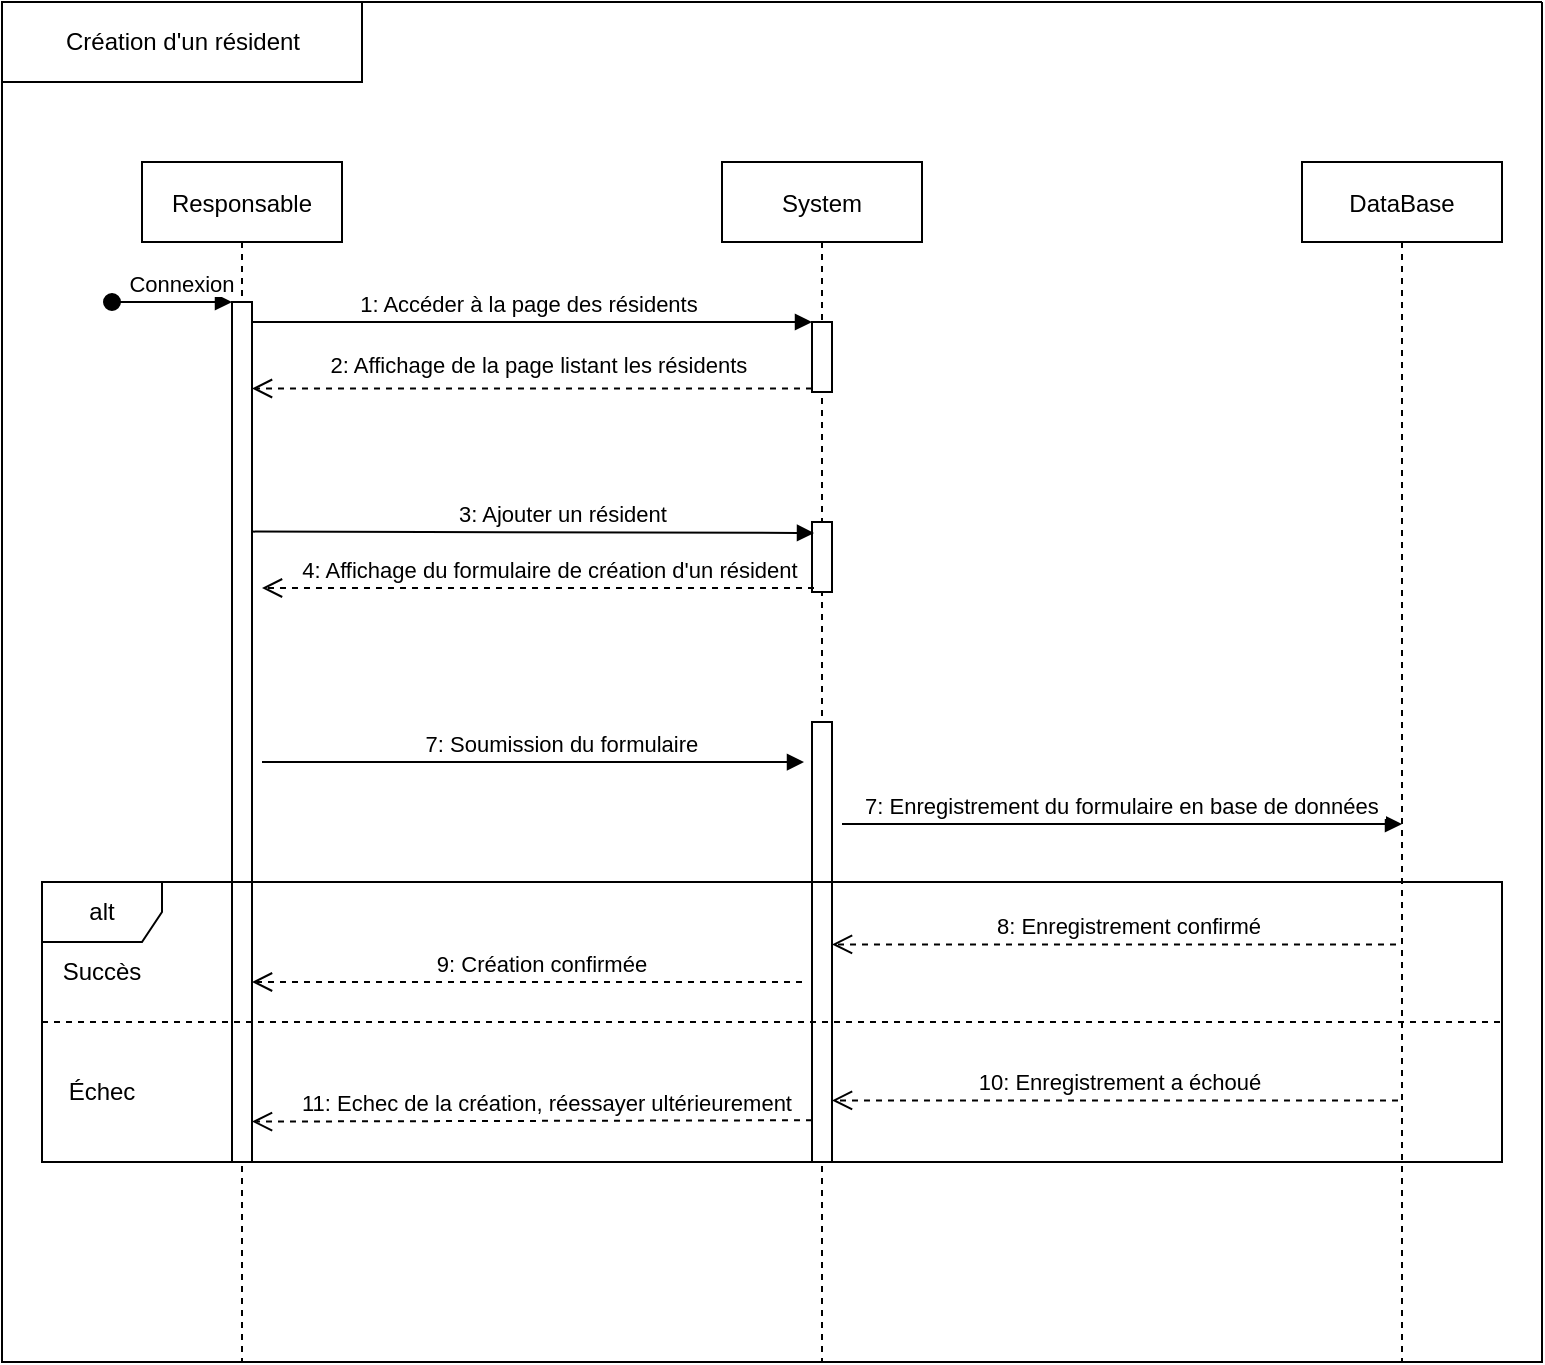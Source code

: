 <mxfile version="16.5.1" type="device"><diagram id="kgpKYQtTHZ0yAKxKKP6v" name="Page-1"><mxGraphModel dx="855" dy="669" grid="1" gridSize="10" guides="1" tooltips="1" connect="1" arrows="1" fold="1" page="1" pageScale="1" pageWidth="850" pageHeight="1100" math="0" shadow="0"><root><mxCell id="0"/><mxCell id="1" parent="0"/><mxCell id="t89U1owThFwBoDjAomtc-1" value="" style="swimlane;startSize=0;" parent="1" vertex="1"><mxGeometry x="40" y="30" width="770" height="680" as="geometry"/></mxCell><mxCell id="t89U1owThFwBoDjAomtc-3" value="Création d'un résident" style="text;strokeColor=default;fillColor=none;html=1;fontSize=12;fontStyle=0;verticalAlign=middle;align=center;labelBorderColor=none;" parent="t89U1owThFwBoDjAomtc-1" vertex="1"><mxGeometry width="180" height="40" as="geometry"/></mxCell><mxCell id="3nuBFxr9cyL0pnOWT2aG-5" value="System" style="shape=umlLifeline;perimeter=lifelinePerimeter;container=1;collapsible=0;recursiveResize=0;rounded=0;shadow=0;strokeWidth=1;" parent="t89U1owThFwBoDjAomtc-1" vertex="1"><mxGeometry x="360" y="80" width="100" height="600" as="geometry"/></mxCell><mxCell id="3nuBFxr9cyL0pnOWT2aG-6" value="" style="points=[];perimeter=orthogonalPerimeter;rounded=0;shadow=0;strokeWidth=1;" parent="3nuBFxr9cyL0pnOWT2aG-5" vertex="1"><mxGeometry x="45" y="80" width="10" height="35" as="geometry"/></mxCell><mxCell id="t89U1owThFwBoDjAomtc-6" value="" style="points=[];perimeter=orthogonalPerimeter;rounded=0;shadow=0;strokeWidth=1;" parent="3nuBFxr9cyL0pnOWT2aG-5" vertex="1"><mxGeometry x="45" y="180" width="10" height="35" as="geometry"/></mxCell><mxCell id="t89U1owThFwBoDjAomtc-12" value="" style="points=[];perimeter=orthogonalPerimeter;rounded=0;shadow=0;strokeWidth=1;" parent="3nuBFxr9cyL0pnOWT2aG-5" vertex="1"><mxGeometry x="45" y="280" width="10" height="220" as="geometry"/></mxCell><mxCell id="3nuBFxr9cyL0pnOWT2aG-1" value="Responsable" style="shape=umlLifeline;perimeter=lifelinePerimeter;container=1;collapsible=0;recursiveResize=0;rounded=0;shadow=0;strokeWidth=1;" parent="t89U1owThFwBoDjAomtc-1" vertex="1"><mxGeometry x="70" y="80" width="100" height="600" as="geometry"/></mxCell><mxCell id="3nuBFxr9cyL0pnOWT2aG-2" value="" style="points=[];perimeter=orthogonalPerimeter;rounded=0;shadow=0;strokeWidth=1;" parent="3nuBFxr9cyL0pnOWT2aG-1" vertex="1"><mxGeometry x="45" y="70" width="10" height="430" as="geometry"/></mxCell><mxCell id="3nuBFxr9cyL0pnOWT2aG-3" value="Connexion" style="verticalAlign=bottom;startArrow=oval;endArrow=block;startSize=8;shadow=0;strokeWidth=1;" parent="3nuBFxr9cyL0pnOWT2aG-1" target="3nuBFxr9cyL0pnOWT2aG-2" edge="1"><mxGeometry x="0.167" relative="1" as="geometry"><mxPoint x="-15" y="70" as="sourcePoint"/><mxPoint as="offset"/></mxGeometry></mxCell><mxCell id="3nuBFxr9cyL0pnOWT2aG-7" value="2: Affichage de la page listant les résidents " style="verticalAlign=bottom;endArrow=open;dashed=1;endSize=8;exitX=0;exitY=0.95;shadow=0;strokeWidth=1;" parent="t89U1owThFwBoDjAomtc-1" source="3nuBFxr9cyL0pnOWT2aG-6" target="3nuBFxr9cyL0pnOWT2aG-2" edge="1"><mxGeometry x="-0.036" y="-3" relative="1" as="geometry"><mxPoint x="235" y="196" as="targetPoint"/><mxPoint as="offset"/></mxGeometry></mxCell><mxCell id="3nuBFxr9cyL0pnOWT2aG-8" value="1: Accéder à la page des résidents " style="verticalAlign=bottom;endArrow=block;entryX=0;entryY=0;shadow=0;strokeWidth=1;" parent="t89U1owThFwBoDjAomtc-1" source="3nuBFxr9cyL0pnOWT2aG-2" target="3nuBFxr9cyL0pnOWT2aG-6" edge="1"><mxGeometry relative="1" as="geometry"><mxPoint x="235" y="120" as="sourcePoint"/></mxGeometry></mxCell><mxCell id="t89U1owThFwBoDjAomtc-4" value="DataBase" style="shape=umlLifeline;perimeter=lifelinePerimeter;container=1;collapsible=0;recursiveResize=0;rounded=0;shadow=0;strokeWidth=1;" parent="t89U1owThFwBoDjAomtc-1" vertex="1"><mxGeometry x="650" y="80" width="100" height="600" as="geometry"/></mxCell><mxCell id="t89U1owThFwBoDjAomtc-5" value="3: Ajouter un résident " style="verticalAlign=bottom;endArrow=block;shadow=0;strokeWidth=1;entryX=0.1;entryY=0.157;entryDx=0;entryDy=0;entryPerimeter=0;exitX=1;exitY=0.267;exitDx=0;exitDy=0;exitPerimeter=0;" parent="t89U1owThFwBoDjAomtc-1" target="t89U1owThFwBoDjAomtc-6" edge="1" source="3nuBFxr9cyL0pnOWT2aG-2"><mxGeometry x="0.109" relative="1" as="geometry"><mxPoint x="130" y="233" as="sourcePoint"/><mxPoint x="410" y="230" as="targetPoint"/><mxPoint x="1" as="offset"/></mxGeometry></mxCell><mxCell id="t89U1owThFwBoDjAomtc-8" value="4: Affichage du formulaire de création d'un résident " style="verticalAlign=bottom;endArrow=open;dashed=1;endSize=8;shadow=0;strokeWidth=1;exitX=0.1;exitY=0.943;exitDx=0;exitDy=0;exitPerimeter=0;" parent="t89U1owThFwBoDjAomtc-1" source="t89U1owThFwBoDjAomtc-6" edge="1"><mxGeometry x="-0.053" relative="1" as="geometry"><mxPoint x="130" y="293" as="targetPoint"/><mxPoint x="400" y="260" as="sourcePoint"/><mxPoint as="offset"/></mxGeometry></mxCell><mxCell id="t89U1owThFwBoDjAomtc-13" value="8: Enregistrement confirmé" style="verticalAlign=bottom;endArrow=open;dashed=1;endSize=8;shadow=0;strokeWidth=1;exitX=0.47;exitY=0.652;exitDx=0;exitDy=0;exitPerimeter=0;" parent="t89U1owThFwBoDjAomtc-1" source="t89U1owThFwBoDjAomtc-4" target="t89U1owThFwBoDjAomtc-12" edge="1"><mxGeometry x="-0.053" relative="1" as="geometry"><mxPoint x="420" y="449" as="targetPoint"/><mxPoint x="696" y="449" as="sourcePoint"/><mxPoint as="offset"/></mxGeometry></mxCell><mxCell id="t89U1owThFwBoDjAomtc-14" value="7: Soumission du formulaire " style="verticalAlign=bottom;endArrow=block;shadow=0;strokeWidth=1;entryX=-0.4;entryY=0.091;entryDx=0;entryDy=0;entryPerimeter=0;" parent="t89U1owThFwBoDjAomtc-1" target="t89U1owThFwBoDjAomtc-12" edge="1"><mxGeometry x="0.109" relative="1" as="geometry"><mxPoint x="130" y="380" as="sourcePoint"/><mxPoint x="400" y="370" as="targetPoint"/><mxPoint x="1" as="offset"/></mxGeometry></mxCell><mxCell id="t89U1owThFwBoDjAomtc-18" value="7: Enregistrement du formulaire en base de données " style="verticalAlign=bottom;endArrow=block;shadow=0;strokeWidth=1;" parent="t89U1owThFwBoDjAomtc-1" edge="1"><mxGeometry x="0.011" relative="1" as="geometry"><mxPoint x="420" y="411" as="sourcePoint"/><mxPoint x="700" y="411" as="targetPoint"/><mxPoint as="offset"/><Array as="points"/></mxGeometry></mxCell><mxCell id="t89U1owThFwBoDjAomtc-19" value="9: Création confirmée" style="verticalAlign=bottom;endArrow=open;dashed=1;endSize=8;shadow=0;strokeWidth=1;" parent="t89U1owThFwBoDjAomtc-1" target="3nuBFxr9cyL0pnOWT2aG-2" edge="1"><mxGeometry x="-0.053" relative="1" as="geometry"><mxPoint x="140" y="490" as="targetPoint"/><mxPoint x="400" y="490" as="sourcePoint"/><mxPoint as="offset"/></mxGeometry></mxCell><mxCell id="t89U1owThFwBoDjAomtc-22" value="Succès" style="text;html=1;strokeColor=none;fillColor=none;align=center;verticalAlign=middle;whiteSpace=wrap;rounded=0;labelBorderColor=none;fontSize=12;" parent="t89U1owThFwBoDjAomtc-1" vertex="1"><mxGeometry x="20" y="470" width="60" height="30" as="geometry"/></mxCell><mxCell id="t89U1owThFwBoDjAomtc-23" value="Échec" style="text;html=1;strokeColor=none;fillColor=none;align=center;verticalAlign=middle;whiteSpace=wrap;rounded=0;labelBorderColor=none;fontSize=12;" parent="t89U1owThFwBoDjAomtc-1" vertex="1"><mxGeometry x="20" y="530" width="60" height="30" as="geometry"/></mxCell><mxCell id="njV8Wk_ngHOQXkK4DtRM-2" value="11: Echec de la création, réessayer ultérieurement" style="verticalAlign=bottom;endArrow=open;dashed=1;endSize=8;shadow=0;strokeWidth=1;entryX=1;entryY=0.953;entryDx=0;entryDy=0;entryPerimeter=0;startArrow=none;exitX=0;exitY=0.905;exitDx=0;exitDy=0;exitPerimeter=0;" edge="1" parent="t89U1owThFwBoDjAomtc-1" source="t89U1owThFwBoDjAomtc-12" target="3nuBFxr9cyL0pnOWT2aG-2"><mxGeometry x="-0.053" relative="1" as="geometry"><mxPoint x="180" y="500.0" as="targetPoint"/><mxPoint x="332.547" y="571.93" as="sourcePoint"/><mxPoint as="offset"/></mxGeometry></mxCell><mxCell id="njV8Wk_ngHOQXkK4DtRM-4" value="10: Enregistrement a échoué" style="verticalAlign=bottom;endArrow=open;dashed=1;endSize=8;shadow=0;strokeWidth=1;startArrow=none;exitX=0.48;exitY=0.782;exitDx=0;exitDy=0;exitPerimeter=0;" edge="1" parent="t89U1owThFwBoDjAomtc-1" source="t89U1owThFwBoDjAomtc-4" target="t89U1owThFwBoDjAomtc-12"><mxGeometry x="-0.018" relative="1" as="geometry"><mxPoint x="480" y="190" as="targetPoint"/><mxPoint x="515" y="364" as="sourcePoint"/><mxPoint as="offset"/></mxGeometry></mxCell><mxCell id="t89U1owThFwBoDjAomtc-15" value="alt" style="shape=umlFrame;whiteSpace=wrap;html=1;labelBorderColor=none;fontSize=12;strokeColor=default;" parent="1" vertex="1"><mxGeometry x="60" y="470" width="730" height="140" as="geometry"/></mxCell><mxCell id="t89U1owThFwBoDjAomtc-16" value="" style="endArrow=none;dashed=1;html=1;rounded=0;fontSize=12;exitX=0;exitY=0.5;exitDx=0;exitDy=0;exitPerimeter=0;entryX=1;entryY=0.5;entryDx=0;entryDy=0;entryPerimeter=0;" parent="1" source="t89U1owThFwBoDjAomtc-15" target="t89U1owThFwBoDjAomtc-15" edge="1"><mxGeometry width="50" height="50" relative="1" as="geometry"><mxPoint x="60" y="370" as="sourcePoint"/><mxPoint x="780" y="370" as="targetPoint"/><Array as="points"/></mxGeometry></mxCell></root></mxGraphModel></diagram></mxfile>